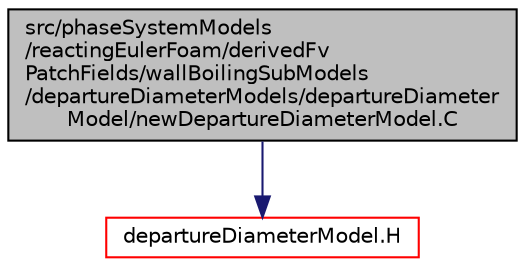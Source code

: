 digraph "src/phaseSystemModels/reactingEulerFoam/derivedFvPatchFields/wallBoilingSubModels/departureDiameterModels/departureDiameterModel/newDepartureDiameterModel.C"
{
  bgcolor="transparent";
  edge [fontname="Helvetica",fontsize="10",labelfontname="Helvetica",labelfontsize="10"];
  node [fontname="Helvetica",fontsize="10",shape=record];
  Node1 [label="src/phaseSystemModels\l/reactingEulerFoam/derivedFv\lPatchFields/wallBoilingSubModels\l/departureDiameterModels/departureDiameter\lModel/newDepartureDiameterModel.C",height=0.2,width=0.4,color="black", fillcolor="grey75", style="filled" fontcolor="black"];
  Node1 -> Node2 [color="midnightblue",fontsize="10",style="solid",fontname="Helvetica"];
  Node2 [label="departureDiameterModel.H",height=0.2,width=0.4,color="red",URL="$departureDiameterModel_8H.html"];
}
